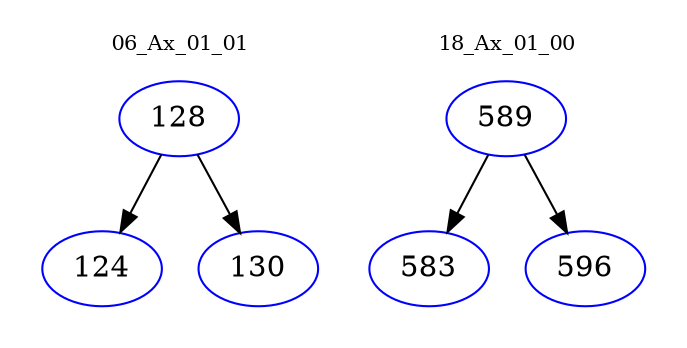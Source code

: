 digraph{
subgraph cluster_0 {
color = white
label = "06_Ax_01_01";
fontsize=10;
T0_128 [label="128", color="blue"]
T0_128 -> T0_124 [color="black"]
T0_124 [label="124", color="blue"]
T0_128 -> T0_130 [color="black"]
T0_130 [label="130", color="blue"]
}
subgraph cluster_1 {
color = white
label = "18_Ax_01_00";
fontsize=10;
T1_589 [label="589", color="blue"]
T1_589 -> T1_583 [color="black"]
T1_583 [label="583", color="blue"]
T1_589 -> T1_596 [color="black"]
T1_596 [label="596", color="blue"]
}
}
